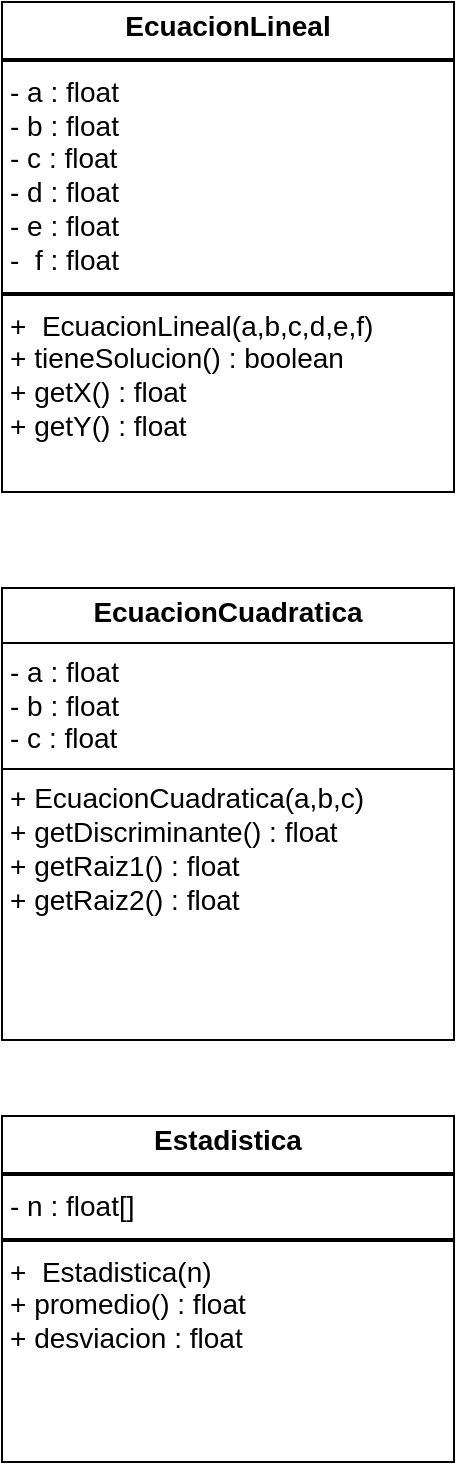 <mxfile version="28.0.6">
  <diagram name="Página-1" id="9H4isZP4CyTvhadwzmRv">
    <mxGraphModel dx="1026" dy="632" grid="0" gridSize="10" guides="1" tooltips="1" connect="1" arrows="1" fold="1" page="1" pageScale="1" pageWidth="827" pageHeight="1169" math="0" shadow="0">
      <root>
        <mxCell id="0" />
        <mxCell id="1" parent="0" />
        <mxCell id="52AVLtCEE7mqEfGhoi30-1" value="&lt;p style=&quot;margin:0px;margin-top:4px;text-align:center;&quot;&gt;&lt;b&gt;&lt;font style=&quot;font-size: 14px;&quot;&gt;EcuacionCuadratica&lt;/font&gt;&lt;/b&gt;&lt;/p&gt;&lt;hr size=&quot;1&quot; style=&quot;border-style:solid;&quot;&gt;&lt;p style=&quot;margin:0px;margin-left:4px;&quot;&gt;&lt;font style=&quot;font-size: 14px;&quot;&gt;- a : float&lt;/font&gt;&lt;/p&gt;&lt;p style=&quot;margin:0px;margin-left:4px;&quot;&gt;&lt;font style=&quot;font-size: 14px;&quot;&gt;- b :&amp;nbsp;&lt;/font&gt;&lt;span style=&quot;font-size: 14px; background-color: transparent; color: light-dark(rgb(0, 0, 0), rgb(255, 255, 255));&quot;&gt;float&lt;/span&gt;&lt;/p&gt;&lt;p style=&quot;margin:0px;margin-left:4px;&quot;&gt;&lt;font style=&quot;font-size: 14px;&quot;&gt;- c :&amp;nbsp;&lt;/font&gt;&lt;span style=&quot;font-size: 14px; background-color: transparent; color: light-dark(rgb(0, 0, 0), rgb(255, 255, 255));&quot;&gt;float&lt;/span&gt;&lt;/p&gt;&lt;hr size=&quot;1&quot; style=&quot;border-style:solid;&quot;&gt;&lt;p style=&quot;margin:0px;margin-left:4px;&quot;&gt;&lt;font style=&quot;font-size: 14px;&quot;&gt;+ EcuacionCuadratica(a,b,c)&lt;/font&gt;&lt;/p&gt;&lt;p style=&quot;margin:0px;margin-left:4px;&quot;&gt;&lt;font style=&quot;font-size: 14px;&quot;&gt;+ getDiscriminante() :&amp;nbsp;&lt;/font&gt;&lt;span style=&quot;font-size: 14px; background-color: transparent; color: light-dark(rgb(0, 0, 0), rgb(255, 255, 255));&quot;&gt;float&lt;/span&gt;&lt;/p&gt;&lt;p style=&quot;margin:0px;margin-left:4px;&quot;&gt;&lt;span style=&quot;background-color: transparent; color: light-dark(rgb(0, 0, 0), rgb(255, 255, 255)); font-size: 14px;&quot;&gt;+ getRaiz1() :&amp;nbsp;&lt;/span&gt;&lt;span style=&quot;font-size: 14px; background-color: transparent; color: light-dark(rgb(0, 0, 0), rgb(255, 255, 255));&quot;&gt;float&lt;/span&gt;&lt;/p&gt;&lt;p style=&quot;margin:0px;margin-left:4px;&quot;&gt;&lt;font style=&quot;font-size: 14px;&quot;&gt;+ getRaiz2() :&amp;nbsp;&lt;/font&gt;&lt;span style=&quot;font-size: 14px; background-color: transparent; color: light-dark(rgb(0, 0, 0), rgb(255, 255, 255));&quot;&gt;float&lt;/span&gt;&lt;/p&gt;" style="verticalAlign=top;align=left;overflow=fill;html=1;whiteSpace=wrap;" parent="1" vertex="1">
          <mxGeometry x="301" y="358" width="226" height="226" as="geometry" />
        </mxCell>
        <mxCell id="52AVLtCEE7mqEfGhoi30-10" value="&lt;p style=&quot;margin:0px;margin-top:4px;text-align:center;&quot;&gt;&lt;b&gt;EcuacionLineal&lt;/b&gt;&lt;/p&gt;&lt;hr style=&quot;border-style:solid;&quot;&gt;&lt;p style=&quot;margin:0px;margin-left:4px;&quot;&gt;- a : float&lt;/p&gt;&lt;p style=&quot;margin:0px;margin-left:4px;&quot;&gt;- b :&amp;nbsp;&lt;span style=&quot;background-color: transparent; color: light-dark(rgb(0, 0, 0), rgb(255, 255, 255));&quot;&gt;float&lt;/span&gt;&lt;/p&gt;&lt;p style=&quot;margin:0px;margin-left:4px;&quot;&gt;- c :&amp;nbsp;&lt;span style=&quot;background-color: transparent; color: light-dark(rgb(0, 0, 0), rgb(255, 255, 255));&quot;&gt;float&lt;/span&gt;&lt;/p&gt;&lt;p style=&quot;margin:0px;margin-left:4px;&quot;&gt;- d :&amp;nbsp;&lt;span style=&quot;background-color: transparent; color: light-dark(rgb(0, 0, 0), rgb(255, 255, 255));&quot;&gt;float&lt;/span&gt;&lt;/p&gt;&lt;p style=&quot;margin:0px;margin-left:4px;&quot;&gt;- e :&amp;nbsp;&lt;span style=&quot;background-color: transparent; color: light-dark(rgb(0, 0, 0), rgb(255, 255, 255));&quot;&gt;float&lt;/span&gt;&lt;/p&gt;&lt;p style=&quot;margin:0px;margin-left:4px;&quot;&gt;-&amp;nbsp; f :&amp;nbsp;&lt;span style=&quot;background-color: transparent; color: light-dark(rgb(0, 0, 0), rgb(255, 255, 255));&quot;&gt;float&lt;/span&gt;&lt;/p&gt;&lt;hr style=&quot;border-style:solid;&quot;&gt;&lt;p style=&quot;margin:0px;margin-left:4px;&quot;&gt;+&amp;nbsp; EcuacionLineal(a,b,c,d,e,f)&lt;/p&gt;&lt;p style=&quot;margin:0px;margin-left:4px;&quot;&gt;+ tieneSolucion() : boolean&lt;/p&gt;&lt;p style=&quot;margin:0px;margin-left:4px;&quot;&gt;+ getX() :&amp;nbsp;&lt;span style=&quot;background-color: transparent; color: light-dark(rgb(0, 0, 0), rgb(255, 255, 255));&quot;&gt;float&lt;/span&gt;&lt;/p&gt;&lt;p style=&quot;margin:0px;margin-left:4px;&quot;&gt;+ getY() :&amp;nbsp;&lt;span style=&quot;background-color: transparent; color: light-dark(rgb(0, 0, 0), rgb(255, 255, 255));&quot;&gt;float&lt;/span&gt;&lt;/p&gt;" style="verticalAlign=top;align=left;overflow=fill;html=1;whiteSpace=wrap;fontSize=14;" parent="1" vertex="1">
          <mxGeometry x="301" y="65" width="226" height="245" as="geometry" />
        </mxCell>
        <mxCell id="52AVLtCEE7mqEfGhoi30-11" value="&lt;p style=&quot;margin:0px;margin-top:4px;text-align:center;&quot;&gt;&lt;b&gt;Estadistica&lt;/b&gt;&lt;/p&gt;&lt;hr style=&quot;border-style:solid;&quot;&gt;&lt;p style=&quot;margin:0px;margin-left:4px;&quot;&gt;- n : float[]&lt;/p&gt;&lt;hr style=&quot;border-style:solid;&quot;&gt;&lt;p style=&quot;margin:0px;margin-left:4px;&quot;&gt;+&amp;nbsp; Estadistica&lt;span style=&quot;background-color: transparent; color: light-dark(rgb(0, 0, 0), rgb(255, 255, 255));&quot;&gt;(n)&lt;/span&gt;&lt;/p&gt;&lt;p style=&quot;margin:0px;margin-left:4px;&quot;&gt;+ promedio() : float&lt;/p&gt;&lt;p style=&quot;margin:0px;margin-left:4px;&quot;&gt;+ desviacion : float&lt;/p&gt;" style="verticalAlign=top;align=left;overflow=fill;html=1;whiteSpace=wrap;fontSize=14;" parent="1" vertex="1">
          <mxGeometry x="301" y="622" width="226" height="173" as="geometry" />
        </mxCell>
      </root>
    </mxGraphModel>
  </diagram>
</mxfile>
